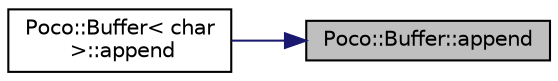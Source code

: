 digraph "Poco::Buffer::append"
{
 // LATEX_PDF_SIZE
  edge [fontname="Helvetica",fontsize="10",labelfontname="Helvetica",labelfontsize="10"];
  node [fontname="Helvetica",fontsize="10",shape=record];
  rankdir="RL";
  Node1 [label="Poco::Buffer::append",height=0.2,width=0.4,color="black", fillcolor="grey75", style="filled", fontcolor="black",tooltip="Resizes this buffer and appends the argument buffer."];
  Node1 -> Node2 [dir="back",color="midnightblue",fontsize="10",style="solid"];
  Node2 [label="Poco::Buffer\< char\l \>::append",height=0.2,width=0.4,color="black", fillcolor="white", style="filled",URL="$classPoco_1_1Buffer.html#ad55aa1b10bcfb10fd701c953ef5df600",tooltip="Resizes this buffer and appends the argument buffer."];
}
